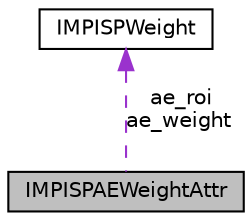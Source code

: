 digraph "IMPISPAEWeightAttr"
{
 // LATEX_PDF_SIZE
  edge [fontname="Helvetica",fontsize="10",labelfontname="Helvetica",labelfontsize="10"];
  node [fontname="Helvetica",fontsize="10",shape=record];
  Node1 [label="IMPISPAEWeightAttr",height=0.2,width=0.4,color="black", fillcolor="grey75", style="filled", fontcolor="black",tooltip="AE权重信息"];
  Node2 -> Node1 [dir="back",color="darkorchid3",fontsize="10",style="dashed",label=" ae_roi\nae_weight" ,fontname="Helvetica"];
  Node2 [label="IMPISPWeight",height=0.2,width=0.4,color="black", fillcolor="white", style="filled",URL="$struct_i_m_p_i_s_p_weight.html",tooltip="权重信息"];
}
